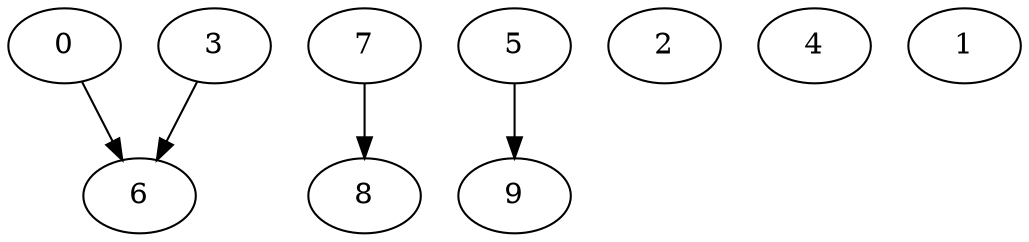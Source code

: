 digraph "Random_Nodes_10_Density_0.40_CCR_10.02_WeightType_Random_GB" {
	graph ["Duplicate states"=0,
		GraphType=Random,
		"Max states in OPEN"=0,
		Modes="120000ms; topo-ordered tasks, ; Pruning: task equivalence, fixed order ready list, ; F-value: ; Optimisation: best schedule length (\
SL) optimisation on equal, ",
		NumberOfTasks=10,
		"Pruned using list schedule length"=42,
		"States removed from OPEN"=0,
		TargetSystem="Homogeneous-16",
		"Time to schedule (ms)"=80,
		"Total idle time"=0,
		"Total schedule length"=18,
		"Total sequential time"=62,
		"Total states created"=100
	];
	0	["Finish time"=2,
		Processor=0,
		"Start time"=0,
		Weight=2];
	6	["Finish time"=18,
		Processor=0,
		"Start time"=10,
		Weight=8];
	0 -> 6	[Weight=254];
	7	["Finish time"=5,
		Processor=1,
		"Start time"=0,
		Weight=5];
	8	["Finish time"=15,
		Processor=1,
		"Start time"=5,
		Weight=10];
	7 -> 8	[Weight=169];
	3	["Finish time"=10,
		Processor=0,
		"Start time"=2,
		Weight=8];
	3 -> 6	[Weight=113];
	5	["Finish time"=4,
		Processor=2,
		"Start time"=0,
		Weight=4];
	9	["Finish time"=14,
		Processor=2,
		"Start time"=4,
		Weight=10];
	5 -> 9	[Weight=85];
	2	["Finish time"=7,
		Processor=3,
		"Start time"=0,
		Weight=7];
	4	["Finish time"=5,
		Processor=4,
		"Start time"=0,
		Weight=5];
	1	["Finish time"=3,
		Processor=5,
		"Start time"=0,
		Weight=3];
}
